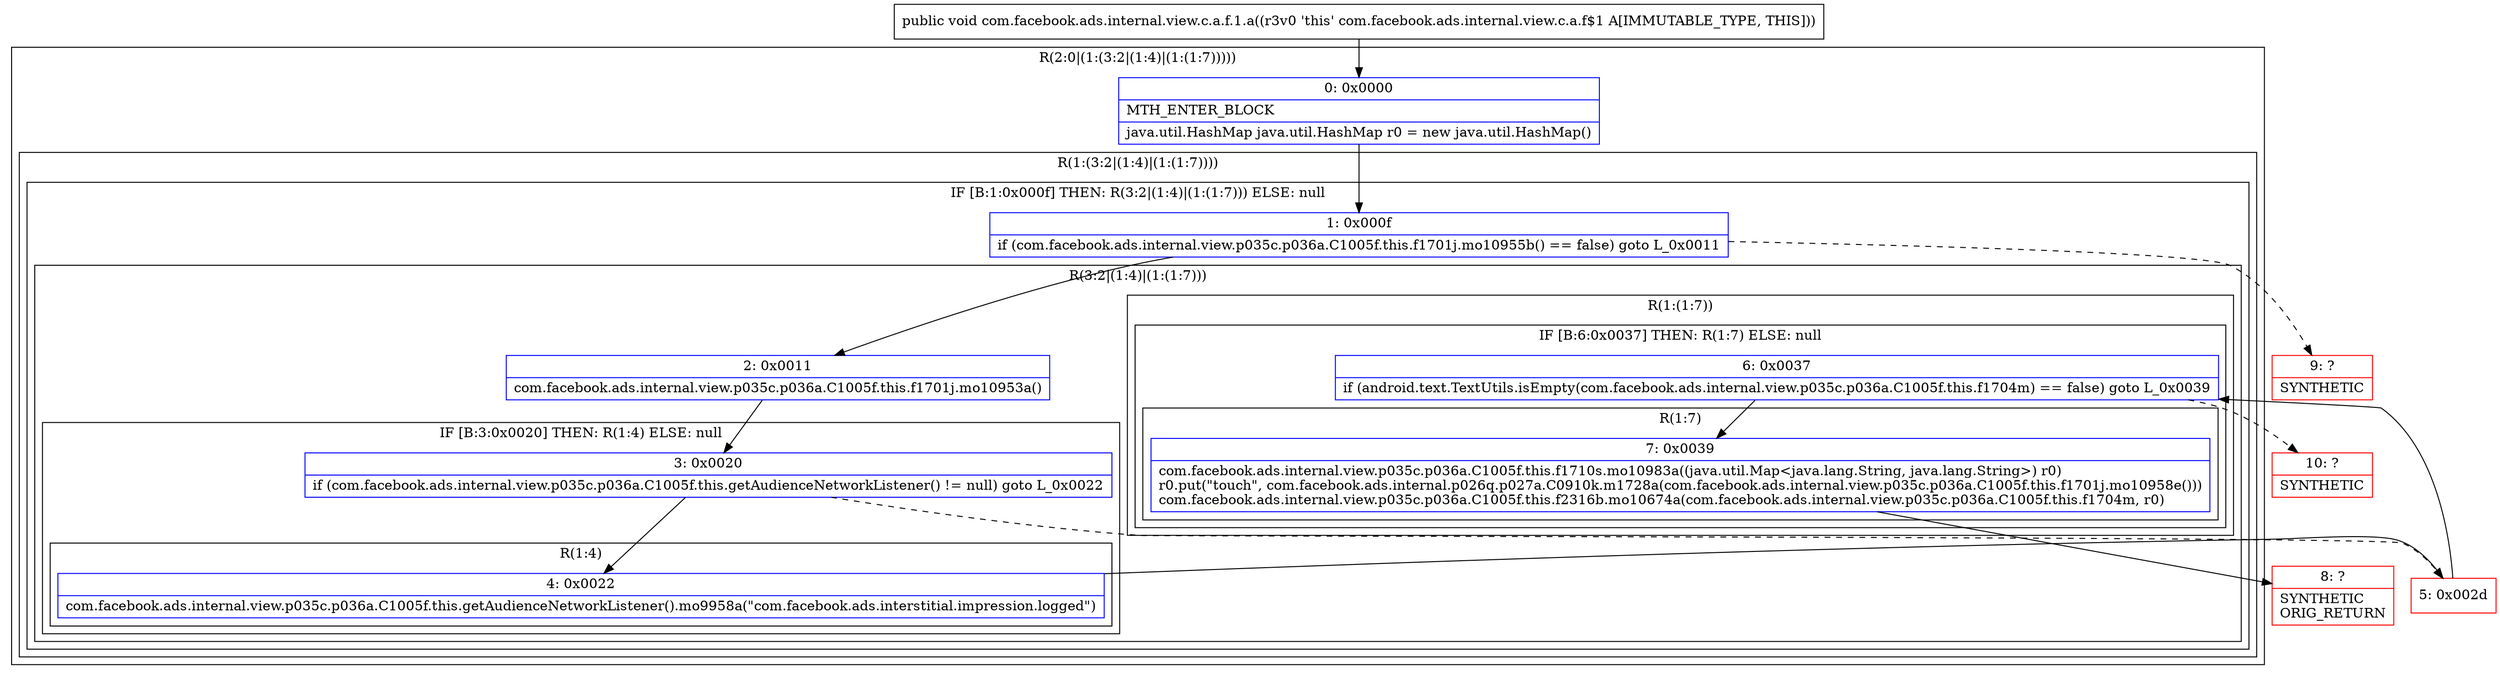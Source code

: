 digraph "CFG forcom.facebook.ads.internal.view.c.a.f.1.a()V" {
subgraph cluster_Region_1380252338 {
label = "R(2:0|(1:(3:2|(1:4)|(1:(1:7)))))";
node [shape=record,color=blue];
Node_0 [shape=record,label="{0\:\ 0x0000|MTH_ENTER_BLOCK\l|java.util.HashMap java.util.HashMap r0 = new java.util.HashMap()\l}"];
subgraph cluster_Region_2001118711 {
label = "R(1:(3:2|(1:4)|(1:(1:7))))";
node [shape=record,color=blue];
subgraph cluster_IfRegion_1568934683 {
label = "IF [B:1:0x000f] THEN: R(3:2|(1:4)|(1:(1:7))) ELSE: null";
node [shape=record,color=blue];
Node_1 [shape=record,label="{1\:\ 0x000f|if (com.facebook.ads.internal.view.p035c.p036a.C1005f.this.f1701j.mo10955b() == false) goto L_0x0011\l}"];
subgraph cluster_Region_596601299 {
label = "R(3:2|(1:4)|(1:(1:7)))";
node [shape=record,color=blue];
Node_2 [shape=record,label="{2\:\ 0x0011|com.facebook.ads.internal.view.p035c.p036a.C1005f.this.f1701j.mo10953a()\l}"];
subgraph cluster_IfRegion_1657063151 {
label = "IF [B:3:0x0020] THEN: R(1:4) ELSE: null";
node [shape=record,color=blue];
Node_3 [shape=record,label="{3\:\ 0x0020|if (com.facebook.ads.internal.view.p035c.p036a.C1005f.this.getAudienceNetworkListener() != null) goto L_0x0022\l}"];
subgraph cluster_Region_544190045 {
label = "R(1:4)";
node [shape=record,color=blue];
Node_4 [shape=record,label="{4\:\ 0x0022|com.facebook.ads.internal.view.p035c.p036a.C1005f.this.getAudienceNetworkListener().mo9958a(\"com.facebook.ads.interstitial.impression.logged\")\l}"];
}
}
subgraph cluster_Region_1573823896 {
label = "R(1:(1:7))";
node [shape=record,color=blue];
subgraph cluster_IfRegion_98016771 {
label = "IF [B:6:0x0037] THEN: R(1:7) ELSE: null";
node [shape=record,color=blue];
Node_6 [shape=record,label="{6\:\ 0x0037|if (android.text.TextUtils.isEmpty(com.facebook.ads.internal.view.p035c.p036a.C1005f.this.f1704m) == false) goto L_0x0039\l}"];
subgraph cluster_Region_100109796 {
label = "R(1:7)";
node [shape=record,color=blue];
Node_7 [shape=record,label="{7\:\ 0x0039|com.facebook.ads.internal.view.p035c.p036a.C1005f.this.f1710s.mo10983a((java.util.Map\<java.lang.String, java.lang.String\>) r0)\lr0.put(\"touch\", com.facebook.ads.internal.p026q.p027a.C0910k.m1728a(com.facebook.ads.internal.view.p035c.p036a.C1005f.this.f1701j.mo10958e()))\lcom.facebook.ads.internal.view.p035c.p036a.C1005f.this.f2316b.mo10674a(com.facebook.ads.internal.view.p035c.p036a.C1005f.this.f1704m, r0)\l}"];
}
}
}
}
}
}
}
Node_5 [shape=record,color=red,label="{5\:\ 0x002d}"];
Node_8 [shape=record,color=red,label="{8\:\ ?|SYNTHETIC\lORIG_RETURN\l}"];
Node_9 [shape=record,color=red,label="{9\:\ ?|SYNTHETIC\l}"];
Node_10 [shape=record,color=red,label="{10\:\ ?|SYNTHETIC\l}"];
MethodNode[shape=record,label="{public void com.facebook.ads.internal.view.c.a.f.1.a((r3v0 'this' com.facebook.ads.internal.view.c.a.f$1 A[IMMUTABLE_TYPE, THIS])) }"];
MethodNode -> Node_0;
Node_0 -> Node_1;
Node_1 -> Node_2;
Node_1 -> Node_9[style=dashed];
Node_2 -> Node_3;
Node_3 -> Node_4;
Node_3 -> Node_5[style=dashed];
Node_4 -> Node_5;
Node_6 -> Node_7;
Node_6 -> Node_10[style=dashed];
Node_7 -> Node_8;
Node_5 -> Node_6;
}

